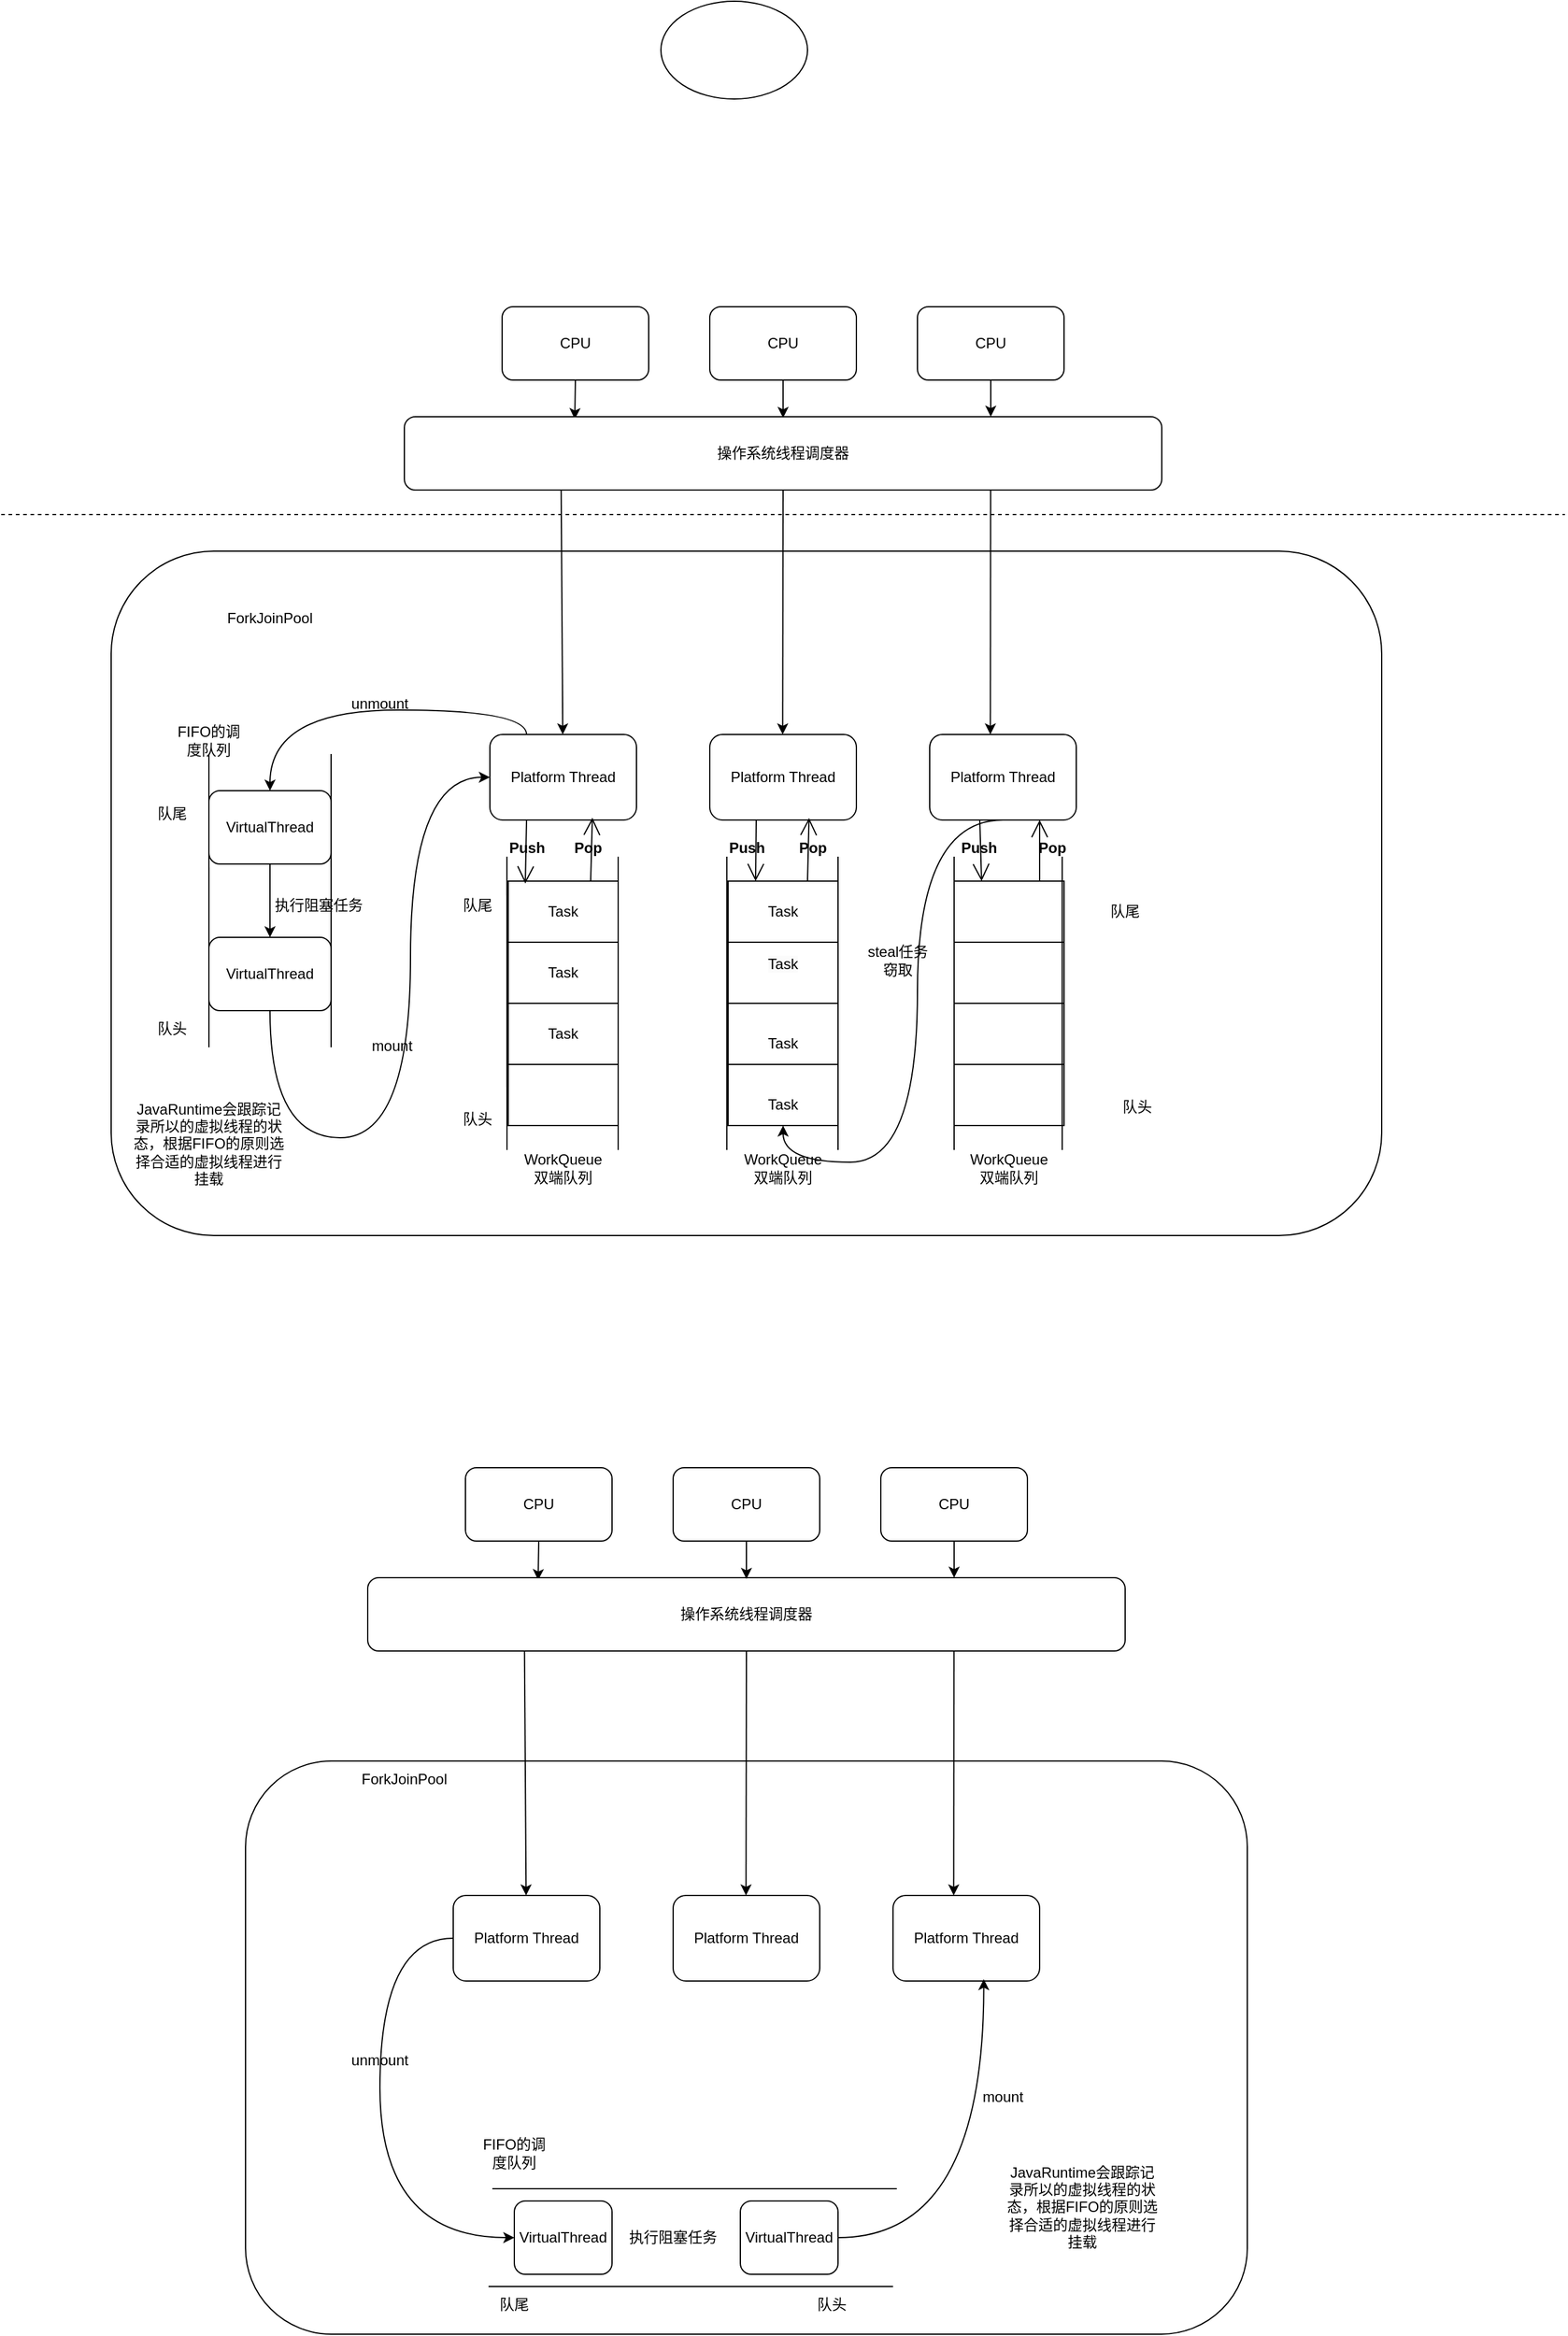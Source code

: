 <mxfile version="21.3.7" type="github">
  <diagram name="第 1 页" id="DaJ-24qObtk4jbQA614w">
    <mxGraphModel dx="2757" dy="2098" grid="1" gridSize="10" guides="1" tooltips="1" connect="1" arrows="1" fold="1" page="1" pageScale="1" pageWidth="827" pageHeight="1169" math="0" shadow="0">
      <root>
        <mxCell id="0" />
        <mxCell id="1" parent="0" />
        <mxCell id="24YxcUlf_cqzRsSQSOyX-5" style="edgeStyle=orthogonalEdgeStyle;rounded=0;orthogonalLoop=1;jettySize=auto;html=1;exitX=0.5;exitY=1;exitDx=0;exitDy=0;entryX=0.225;entryY=0.033;entryDx=0;entryDy=0;entryPerimeter=0;" edge="1" parent="1" source="24YxcUlf_cqzRsSQSOyX-1" target="24YxcUlf_cqzRsSQSOyX-4">
          <mxGeometry relative="1" as="geometry" />
        </mxCell>
        <mxCell id="24YxcUlf_cqzRsSQSOyX-1" value="CPU" style="rounded=1;whiteSpace=wrap;html=1;" vertex="1" parent="1">
          <mxGeometry x="90" y="10" width="120" height="60" as="geometry" />
        </mxCell>
        <mxCell id="24YxcUlf_cqzRsSQSOyX-4" value="操作系统线程调度器" style="rounded=1;whiteSpace=wrap;html=1;" vertex="1" parent="1">
          <mxGeometry x="10" y="100" width="620" height="60" as="geometry" />
        </mxCell>
        <mxCell id="24YxcUlf_cqzRsSQSOyX-9" style="edgeStyle=orthogonalEdgeStyle;rounded=0;orthogonalLoop=1;jettySize=auto;html=1;exitX=0.5;exitY=1;exitDx=0;exitDy=0;" edge="1" parent="1" source="24YxcUlf_cqzRsSQSOyX-10">
          <mxGeometry relative="1" as="geometry">
            <mxPoint x="320" y="101" as="targetPoint" />
          </mxGeometry>
        </mxCell>
        <mxCell id="24YxcUlf_cqzRsSQSOyX-10" value="CPU" style="rounded=1;whiteSpace=wrap;html=1;" vertex="1" parent="1">
          <mxGeometry x="260" y="10" width="120" height="60" as="geometry" />
        </mxCell>
        <mxCell id="24YxcUlf_cqzRsSQSOyX-13" style="edgeStyle=orthogonalEdgeStyle;rounded=0;orthogonalLoop=1;jettySize=auto;html=1;exitX=0.5;exitY=1;exitDx=0;exitDy=0;" edge="1" parent="1" source="24YxcUlf_cqzRsSQSOyX-14">
          <mxGeometry relative="1" as="geometry">
            <mxPoint x="490" y="100" as="targetPoint" />
          </mxGeometry>
        </mxCell>
        <mxCell id="24YxcUlf_cqzRsSQSOyX-14" value="CPU" style="rounded=1;whiteSpace=wrap;html=1;" vertex="1" parent="1">
          <mxGeometry x="430" y="10" width="120" height="60" as="geometry" />
        </mxCell>
        <mxCell id="24YxcUlf_cqzRsSQSOyX-15" value="" style="rounded=1;whiteSpace=wrap;html=1;" vertex="1" parent="1">
          <mxGeometry x="-230" y="210" width="1040" height="560" as="geometry" />
        </mxCell>
        <mxCell id="24YxcUlf_cqzRsSQSOyX-110" style="edgeStyle=orthogonalEdgeStyle;curved=1;rounded=0;orthogonalLoop=1;jettySize=auto;html=1;exitX=0.25;exitY=0;exitDx=0;exitDy=0;entryX=0.5;entryY=0;entryDx=0;entryDy=0;" edge="1" parent="1" source="24YxcUlf_cqzRsSQSOyX-17" target="24YxcUlf_cqzRsSQSOyX-102">
          <mxGeometry relative="1" as="geometry" />
        </mxCell>
        <mxCell id="24YxcUlf_cqzRsSQSOyX-17" value="Platform Thread" style="rounded=1;whiteSpace=wrap;html=1;" vertex="1" parent="1">
          <mxGeometry x="80" y="360" width="120" height="70" as="geometry" />
        </mxCell>
        <mxCell id="24YxcUlf_cqzRsSQSOyX-60" style="edgeStyle=orthogonalEdgeStyle;curved=1;rounded=0;orthogonalLoop=1;jettySize=auto;html=1;exitX=0.5;exitY=1;exitDx=0;exitDy=0;entryX=0.5;entryY=1;entryDx=0;entryDy=0;" edge="1" parent="1" source="24YxcUlf_cqzRsSQSOyX-18" target="24YxcUlf_cqzRsSQSOyX-47">
          <mxGeometry relative="1" as="geometry">
            <Array as="points">
              <mxPoint x="430" y="430" />
              <mxPoint x="430" y="710" />
              <mxPoint x="320" y="710" />
            </Array>
          </mxGeometry>
        </mxCell>
        <mxCell id="24YxcUlf_cqzRsSQSOyX-18" value="Platform Thread" style="rounded=1;whiteSpace=wrap;html=1;" vertex="1" parent="1">
          <mxGeometry x="440" y="360" width="120" height="70" as="geometry" />
        </mxCell>
        <mxCell id="24YxcUlf_cqzRsSQSOyX-19" value="Platform Thread" style="rounded=1;whiteSpace=wrap;html=1;" vertex="1" parent="1">
          <mxGeometry x="260" y="360" width="120" height="70" as="geometry" />
        </mxCell>
        <mxCell id="24YxcUlf_cqzRsSQSOyX-29" value="" style="endArrow=classic;html=1;rounded=0;exitX=0.774;exitY=1;exitDx=0;exitDy=0;exitPerimeter=0;" edge="1" parent="1" source="24YxcUlf_cqzRsSQSOyX-4">
          <mxGeometry width="50" height="50" relative="1" as="geometry">
            <mxPoint x="489.66" y="280" as="sourcePoint" />
            <mxPoint x="489.66" y="360" as="targetPoint" />
          </mxGeometry>
        </mxCell>
        <mxCell id="24YxcUlf_cqzRsSQSOyX-30" value="" style="endArrow=classic;html=1;rounded=0;exitX=0.5;exitY=1;exitDx=0;exitDy=0;" edge="1" parent="1" source="24YxcUlf_cqzRsSQSOyX-4">
          <mxGeometry width="50" height="50" relative="1" as="geometry">
            <mxPoint x="319.66" y="280" as="sourcePoint" />
            <mxPoint x="319.66" y="360" as="targetPoint" />
          </mxGeometry>
        </mxCell>
        <mxCell id="24YxcUlf_cqzRsSQSOyX-31" value="" style="endArrow=classic;html=1;rounded=0;exitX=0.207;exitY=0.997;exitDx=0;exitDy=0;exitPerimeter=0;" edge="1" parent="1" source="24YxcUlf_cqzRsSQSOyX-4">
          <mxGeometry width="50" height="50" relative="1" as="geometry">
            <mxPoint x="139.66" y="280" as="sourcePoint" />
            <mxPoint x="139.66" y="360" as="targetPoint" />
          </mxGeometry>
        </mxCell>
        <mxCell id="24YxcUlf_cqzRsSQSOyX-32" value="Task" style="rounded=0;whiteSpace=wrap;html=1;" vertex="1" parent="1">
          <mxGeometry x="95" y="480" width="90" height="50" as="geometry" />
        </mxCell>
        <mxCell id="24YxcUlf_cqzRsSQSOyX-34" value="" style="rounded=0;whiteSpace=wrap;html=1;" vertex="1" parent="1">
          <mxGeometry x="95" y="630" width="90" height="50" as="geometry" />
        </mxCell>
        <mxCell id="24YxcUlf_cqzRsSQSOyX-35" value="Task" style="rounded=0;whiteSpace=wrap;html=1;" vertex="1" parent="1">
          <mxGeometry x="95" y="580" width="90" height="50" as="geometry" />
        </mxCell>
        <mxCell id="24YxcUlf_cqzRsSQSOyX-36" value="Task" style="rounded=0;whiteSpace=wrap;html=1;" vertex="1" parent="1">
          <mxGeometry x="95" y="530" width="90" height="50" as="geometry" />
        </mxCell>
        <mxCell id="24YxcUlf_cqzRsSQSOyX-46" value="Task" style="rounded=0;whiteSpace=wrap;html=1;" vertex="1" parent="1">
          <mxGeometry x="275" y="480" width="90" height="50" as="geometry" />
        </mxCell>
        <mxCell id="24YxcUlf_cqzRsSQSOyX-47" value="&lt;br style=&quot;border-color: var(--border-color);&quot;&gt;Task" style="rounded=0;whiteSpace=wrap;html=1;" vertex="1" parent="1">
          <mxGeometry x="275" y="630" width="90" height="50" as="geometry" />
        </mxCell>
        <mxCell id="24YxcUlf_cqzRsSQSOyX-48" value="&lt;br style=&quot;border-color: var(--border-color);&quot;&gt;Task" style="rounded=0;whiteSpace=wrap;html=1;" vertex="1" parent="1">
          <mxGeometry x="275" y="580" width="90" height="50" as="geometry" />
        </mxCell>
        <mxCell id="24YxcUlf_cqzRsSQSOyX-49" value="&#xa;&lt;span style=&quot;color: rgb(0, 0, 0); font-family: Helvetica; font-size: 12px; font-style: normal; font-variant-ligatures: normal; font-variant-caps: normal; font-weight: 400; letter-spacing: normal; orphans: 2; text-align: center; text-indent: 0px; text-transform: none; widows: 2; word-spacing: 0px; -webkit-text-stroke-width: 0px; background-color: rgb(251, 251, 251); text-decoration-thickness: initial; text-decoration-style: initial; text-decoration-color: initial; float: none; display: inline !important;&quot;&gt;Task&lt;/span&gt;&#xa;&#xa;" style="rounded=0;whiteSpace=wrap;html=1;" vertex="1" parent="1">
          <mxGeometry x="275" y="530" width="90" height="50" as="geometry" />
        </mxCell>
        <mxCell id="24YxcUlf_cqzRsSQSOyX-50" value="" style="rounded=0;whiteSpace=wrap;html=1;" vertex="1" parent="1">
          <mxGeometry x="460" y="480" width="90" height="50" as="geometry" />
        </mxCell>
        <mxCell id="24YxcUlf_cqzRsSQSOyX-51" value="" style="rounded=0;whiteSpace=wrap;html=1;" vertex="1" parent="1">
          <mxGeometry x="460" y="630" width="90" height="50" as="geometry" />
        </mxCell>
        <mxCell id="24YxcUlf_cqzRsSQSOyX-52" value="" style="rounded=0;whiteSpace=wrap;html=1;" vertex="1" parent="1">
          <mxGeometry x="460" y="580" width="90" height="50" as="geometry" />
        </mxCell>
        <mxCell id="24YxcUlf_cqzRsSQSOyX-53" value="" style="rounded=0;whiteSpace=wrap;html=1;" vertex="1" parent="1">
          <mxGeometry x="460" y="530" width="90" height="50" as="geometry" />
        </mxCell>
        <mxCell id="24YxcUlf_cqzRsSQSOyX-54" value="ForkJoinPool" style="text;html=1;strokeColor=none;fillColor=none;align=center;verticalAlign=middle;whiteSpace=wrap;rounded=0;" vertex="1" parent="1">
          <mxGeometry x="-130" y="250" width="60" height="30" as="geometry" />
        </mxCell>
        <mxCell id="24YxcUlf_cqzRsSQSOyX-55" value="WorkQueue 双端队列" style="text;html=1;strokeColor=none;fillColor=none;align=center;verticalAlign=middle;whiteSpace=wrap;rounded=0;" vertex="1" parent="1">
          <mxGeometry x="110" y="700" width="60" height="30" as="geometry" />
        </mxCell>
        <mxCell id="24YxcUlf_cqzRsSQSOyX-64" value="steal任务窃取" style="text;html=1;strokeColor=none;fillColor=none;align=center;verticalAlign=middle;whiteSpace=wrap;rounded=0;" vertex="1" parent="1">
          <mxGeometry x="384" y="530" width="60" height="30" as="geometry" />
        </mxCell>
        <mxCell id="24YxcUlf_cqzRsSQSOyX-65" value="队头" style="text;html=1;strokeColor=none;fillColor=none;align=center;verticalAlign=middle;whiteSpace=wrap;rounded=0;" vertex="1" parent="1">
          <mxGeometry x="40" y="660" width="60" height="30" as="geometry" />
        </mxCell>
        <mxCell id="24YxcUlf_cqzRsSQSOyX-66" value="队尾" style="text;html=1;strokeColor=none;fillColor=none;align=center;verticalAlign=middle;whiteSpace=wrap;rounded=0;" vertex="1" parent="1">
          <mxGeometry x="40" y="485" width="60" height="30" as="geometry" />
        </mxCell>
        <mxCell id="24YxcUlf_cqzRsSQSOyX-67" value="WorkQueue 双端队列" style="text;html=1;strokeColor=none;fillColor=none;align=center;verticalAlign=middle;whiteSpace=wrap;rounded=0;" vertex="1" parent="1">
          <mxGeometry x="290" y="700" width="60" height="30" as="geometry" />
        </mxCell>
        <mxCell id="24YxcUlf_cqzRsSQSOyX-68" value="WorkQueue 双端队列" style="text;html=1;strokeColor=none;fillColor=none;align=center;verticalAlign=middle;whiteSpace=wrap;rounded=0;" vertex="1" parent="1">
          <mxGeometry x="475" y="700" width="60" height="30" as="geometry" />
        </mxCell>
        <mxCell id="24YxcUlf_cqzRsSQSOyX-72" value="" style="endArrow=open;endFill=1;endSize=12;html=1;rounded=0;curved=1;exitX=0.25;exitY=1;exitDx=0;exitDy=0;" edge="1" parent="1" source="24YxcUlf_cqzRsSQSOyX-17">
          <mxGeometry width="160" relative="1" as="geometry">
            <mxPoint x="110" y="440" as="sourcePoint" />
            <mxPoint x="109" y="482" as="targetPoint" />
          </mxGeometry>
        </mxCell>
        <mxCell id="24YxcUlf_cqzRsSQSOyX-74" value="" style="endArrow=open;endFill=1;endSize=12;html=1;rounded=0;curved=1;entryX=0.25;entryY=0;entryDx=0;entryDy=0;" edge="1" parent="1" target="24YxcUlf_cqzRsSQSOyX-46">
          <mxGeometry width="160" relative="1" as="geometry">
            <mxPoint x="298" y="430" as="sourcePoint" />
            <mxPoint x="300" y="470" as="targetPoint" />
          </mxGeometry>
        </mxCell>
        <mxCell id="24YxcUlf_cqzRsSQSOyX-76" value="" style="endArrow=open;endFill=1;endSize=12;html=1;rounded=0;curved=1;exitX=0.25;exitY=1;exitDx=0;exitDy=0;entryX=0.25;entryY=0;entryDx=0;entryDy=0;" edge="1" parent="1" target="24YxcUlf_cqzRsSQSOyX-50">
          <mxGeometry width="160" relative="1" as="geometry">
            <mxPoint x="481" y="430" as="sourcePoint" />
            <mxPoint x="480" y="470" as="targetPoint" />
          </mxGeometry>
        </mxCell>
        <mxCell id="24YxcUlf_cqzRsSQSOyX-77" value="" style="endArrow=open;endFill=1;endSize=12;html=1;rounded=0;curved=1;exitX=0.75;exitY=0;exitDx=0;exitDy=0;entryX=0.699;entryY=0.974;entryDx=0;entryDy=0;entryPerimeter=0;" edge="1" parent="1" source="24YxcUlf_cqzRsSQSOyX-32" target="24YxcUlf_cqzRsSQSOyX-17">
          <mxGeometry width="160" relative="1" as="geometry">
            <mxPoint x="120" y="450" as="sourcePoint" />
            <mxPoint x="163.52" y="441.82" as="targetPoint" />
          </mxGeometry>
        </mxCell>
        <mxCell id="24YxcUlf_cqzRsSQSOyX-80" value="" style="endArrow=open;endFill=1;endSize=12;html=1;rounded=0;curved=1;exitX=0.75;exitY=0;exitDx=0;exitDy=0;entryX=0.677;entryY=0.976;entryDx=0;entryDy=0;entryPerimeter=0;" edge="1" parent="1" target="24YxcUlf_cqzRsSQSOyX-19">
          <mxGeometry width="160" relative="1" as="geometry">
            <mxPoint x="340" y="480" as="sourcePoint" />
            <mxPoint x="341" y="442" as="targetPoint" />
          </mxGeometry>
        </mxCell>
        <mxCell id="24YxcUlf_cqzRsSQSOyX-82" value="" style="endArrow=open;endFill=1;endSize=12;html=1;rounded=0;curved=1;entryX=0.75;entryY=1;entryDx=0;entryDy=0;" edge="1" parent="1" target="24YxcUlf_cqzRsSQSOyX-18">
          <mxGeometry width="160" relative="1" as="geometry">
            <mxPoint x="530" y="480" as="sourcePoint" />
            <mxPoint x="531" y="430" as="targetPoint" />
          </mxGeometry>
        </mxCell>
        <mxCell id="24YxcUlf_cqzRsSQSOyX-84" value="Push" style="text;align=center;fontStyle=1;verticalAlign=middle;spacingLeft=3;spacingRight=3;strokeColor=none;rotatable=0;points=[[0,0.5],[1,0.5]];portConstraint=eastwest;html=1;" vertex="1" parent="1">
          <mxGeometry x="70" y="440" width="80" height="26" as="geometry" />
        </mxCell>
        <mxCell id="24YxcUlf_cqzRsSQSOyX-87" value="Push" style="text;align=center;fontStyle=1;verticalAlign=middle;spacingLeft=3;spacingRight=3;strokeColor=none;rotatable=0;points=[[0,0.5],[1,0.5]];portConstraint=eastwest;html=1;" vertex="1" parent="1">
          <mxGeometry x="440" y="440" width="80" height="26" as="geometry" />
        </mxCell>
        <mxCell id="24YxcUlf_cqzRsSQSOyX-88" value="Pop" style="text;align=center;fontStyle=1;verticalAlign=middle;spacingLeft=3;spacingRight=3;strokeColor=none;rotatable=0;points=[[0,0.5],[1,0.5]];portConstraint=eastwest;html=1;" vertex="1" parent="1">
          <mxGeometry x="120" y="440" width="80" height="26" as="geometry" />
        </mxCell>
        <mxCell id="24YxcUlf_cqzRsSQSOyX-89" value="Pop" style="text;align=center;fontStyle=1;verticalAlign=middle;spacingLeft=3;spacingRight=3;strokeColor=none;rotatable=0;points=[[0,0.5],[1,0.5]];portConstraint=eastwest;html=1;" vertex="1" parent="1">
          <mxGeometry x="304" y="440" width="80" height="26" as="geometry" />
        </mxCell>
        <mxCell id="24YxcUlf_cqzRsSQSOyX-90" value="Pop" style="text;align=center;fontStyle=1;verticalAlign=middle;spacingLeft=3;spacingRight=3;strokeColor=none;rotatable=0;points=[[0,0.5],[1,0.5]];portConstraint=eastwest;html=1;" vertex="1" parent="1">
          <mxGeometry x="500" y="440" width="80" height="26" as="geometry" />
        </mxCell>
        <mxCell id="24YxcUlf_cqzRsSQSOyX-92" value="" style="endArrow=none;html=1;rounded=0;curved=1;" edge="1" parent="1">
          <mxGeometry width="50" height="50" relative="1" as="geometry">
            <mxPoint x="185" y="700" as="sourcePoint" />
            <mxPoint x="185" y="460" as="targetPoint" />
          </mxGeometry>
        </mxCell>
        <mxCell id="24YxcUlf_cqzRsSQSOyX-94" value="" style="endArrow=none;html=1;rounded=0;curved=1;" edge="1" parent="1">
          <mxGeometry width="50" height="50" relative="1" as="geometry">
            <mxPoint x="94" y="700" as="sourcePoint" />
            <mxPoint x="93.95" y="460" as="targetPoint" />
          </mxGeometry>
        </mxCell>
        <mxCell id="24YxcUlf_cqzRsSQSOyX-95" value="" style="endArrow=none;html=1;rounded=0;curved=1;" edge="1" parent="1">
          <mxGeometry width="50" height="50" relative="1" as="geometry">
            <mxPoint x="365" y="700" as="sourcePoint" />
            <mxPoint x="365" y="460" as="targetPoint" />
          </mxGeometry>
        </mxCell>
        <mxCell id="24YxcUlf_cqzRsSQSOyX-96" value="" style="endArrow=none;html=1;rounded=0;curved=1;" edge="1" parent="1">
          <mxGeometry width="50" height="50" relative="1" as="geometry">
            <mxPoint x="273.95" y="700" as="sourcePoint" />
            <mxPoint x="273.95" y="460" as="targetPoint" />
          </mxGeometry>
        </mxCell>
        <mxCell id="24YxcUlf_cqzRsSQSOyX-97" value="" style="endArrow=none;html=1;rounded=0;curved=1;" edge="1" parent="1">
          <mxGeometry width="50" height="50" relative="1" as="geometry">
            <mxPoint x="460" y="700" as="sourcePoint" />
            <mxPoint x="460" y="460" as="targetPoint" />
          </mxGeometry>
        </mxCell>
        <mxCell id="24YxcUlf_cqzRsSQSOyX-98" value="" style="endArrow=none;html=1;rounded=0;curved=1;" edge="1" parent="1">
          <mxGeometry width="50" height="50" relative="1" as="geometry">
            <mxPoint x="548.46" y="700" as="sourcePoint" />
            <mxPoint x="548.46" y="460" as="targetPoint" />
          </mxGeometry>
        </mxCell>
        <mxCell id="24YxcUlf_cqzRsSQSOyX-100" value="Push" style="text;align=center;fontStyle=1;verticalAlign=middle;spacingLeft=3;spacingRight=3;strokeColor=none;rotatable=0;points=[[0,0.5],[1,0.5]];portConstraint=eastwest;html=1;" vertex="1" parent="1">
          <mxGeometry x="250" y="440" width="80" height="26" as="geometry" />
        </mxCell>
        <mxCell id="24YxcUlf_cqzRsSQSOyX-114" style="edgeStyle=orthogonalEdgeStyle;curved=1;rounded=0;orthogonalLoop=1;jettySize=auto;html=1;exitX=0.5;exitY=1;exitDx=0;exitDy=0;" edge="1" parent="1" source="24YxcUlf_cqzRsSQSOyX-102" target="24YxcUlf_cqzRsSQSOyX-106">
          <mxGeometry relative="1" as="geometry" />
        </mxCell>
        <mxCell id="24YxcUlf_cqzRsSQSOyX-102" value="VirtualThread" style="rounded=1;whiteSpace=wrap;html=1;" vertex="1" parent="1">
          <mxGeometry x="-150" y="406" width="100" height="60" as="geometry" />
        </mxCell>
        <mxCell id="24YxcUlf_cqzRsSQSOyX-103" value="" style="endArrow=none;html=1;rounded=0;curved=1;" edge="1" parent="1">
          <mxGeometry width="50" height="50" relative="1" as="geometry">
            <mxPoint x="-149.95" y="616" as="sourcePoint" />
            <mxPoint x="-150" y="376" as="targetPoint" />
          </mxGeometry>
        </mxCell>
        <mxCell id="24YxcUlf_cqzRsSQSOyX-104" value="" style="endArrow=none;html=1;rounded=0;curved=1;" edge="1" parent="1">
          <mxGeometry width="50" height="50" relative="1" as="geometry">
            <mxPoint x="-49.95" y="616" as="sourcePoint" />
            <mxPoint x="-50.0" y="376" as="targetPoint" />
          </mxGeometry>
        </mxCell>
        <mxCell id="24YxcUlf_cqzRsSQSOyX-108" style="edgeStyle=orthogonalEdgeStyle;curved=1;rounded=0;orthogonalLoop=1;jettySize=auto;html=1;exitX=0.5;exitY=1;exitDx=0;exitDy=0;entryX=0;entryY=0.5;entryDx=0;entryDy=0;" edge="1" parent="1" source="24YxcUlf_cqzRsSQSOyX-106" target="24YxcUlf_cqzRsSQSOyX-17">
          <mxGeometry relative="1" as="geometry">
            <Array as="points">
              <mxPoint x="-100" y="690" />
              <mxPoint x="15" y="690" />
              <mxPoint x="15" y="395" />
            </Array>
          </mxGeometry>
        </mxCell>
        <mxCell id="24YxcUlf_cqzRsSQSOyX-106" value="VirtualThread" style="rounded=1;whiteSpace=wrap;html=1;" vertex="1" parent="1">
          <mxGeometry x="-150" y="526" width="100" height="60" as="geometry" />
        </mxCell>
        <mxCell id="24YxcUlf_cqzRsSQSOyX-107" value="FIFO的调度队列" style="text;html=1;strokeColor=none;fillColor=none;align=center;verticalAlign=middle;whiteSpace=wrap;rounded=0;" vertex="1" parent="1">
          <mxGeometry x="-180" y="350" width="60" height="30" as="geometry" />
        </mxCell>
        <mxCell id="24YxcUlf_cqzRsSQSOyX-109" value="mount" style="text;html=1;strokeColor=none;fillColor=none;align=center;verticalAlign=middle;whiteSpace=wrap;rounded=0;" vertex="1" parent="1">
          <mxGeometry x="-30" y="600" width="60" height="30" as="geometry" />
        </mxCell>
        <mxCell id="24YxcUlf_cqzRsSQSOyX-111" value="unmount" style="text;html=1;strokeColor=none;fillColor=none;align=center;verticalAlign=middle;whiteSpace=wrap;rounded=0;" vertex="1" parent="1">
          <mxGeometry x="-40" y="320" width="60" height="30" as="geometry" />
        </mxCell>
        <mxCell id="24YxcUlf_cqzRsSQSOyX-112" value="队头" style="text;html=1;strokeColor=none;fillColor=none;align=center;verticalAlign=middle;whiteSpace=wrap;rounded=0;" vertex="1" parent="1">
          <mxGeometry x="-210" y="586" width="60" height="30" as="geometry" />
        </mxCell>
        <mxCell id="24YxcUlf_cqzRsSQSOyX-113" value="队尾" style="text;html=1;strokeColor=none;fillColor=none;align=center;verticalAlign=middle;whiteSpace=wrap;rounded=0;" vertex="1" parent="1">
          <mxGeometry x="-210" y="410" width="60" height="30" as="geometry" />
        </mxCell>
        <mxCell id="24YxcUlf_cqzRsSQSOyX-115" value="执行阻塞任务" style="text;html=1;strokeColor=none;fillColor=none;align=center;verticalAlign=middle;whiteSpace=wrap;rounded=0;" vertex="1" parent="1">
          <mxGeometry x="-110" y="485" width="100" height="30" as="geometry" />
        </mxCell>
        <mxCell id="24YxcUlf_cqzRsSQSOyX-118" value="JavaRuntime会跟踪记录所以的虚拟线程的状态，根据FIFO的原则选择合适的虚拟线程进行挂载" style="text;html=1;strokeColor=none;fillColor=none;align=center;verticalAlign=middle;whiteSpace=wrap;rounded=0;" vertex="1" parent="1">
          <mxGeometry x="-215" y="680" width="130" height="30" as="geometry" />
        </mxCell>
        <mxCell id="24YxcUlf_cqzRsSQSOyX-120" value="" style="endArrow=none;dashed=1;html=1;rounded=0;curved=1;" edge="1" parent="1">
          <mxGeometry width="50" height="50" relative="1" as="geometry">
            <mxPoint x="-320" y="180" as="sourcePoint" />
            <mxPoint x="960" y="180" as="targetPoint" />
          </mxGeometry>
        </mxCell>
        <mxCell id="24YxcUlf_cqzRsSQSOyX-123" value="队尾" style="text;html=1;strokeColor=none;fillColor=none;align=center;verticalAlign=middle;whiteSpace=wrap;rounded=0;" vertex="1" parent="1">
          <mxGeometry x="570" y="490" width="60" height="30" as="geometry" />
        </mxCell>
        <mxCell id="24YxcUlf_cqzRsSQSOyX-124" value="队头" style="text;html=1;strokeColor=none;fillColor=none;align=center;verticalAlign=middle;whiteSpace=wrap;rounded=0;" vertex="1" parent="1">
          <mxGeometry x="580" y="650" width="60" height="30" as="geometry" />
        </mxCell>
        <mxCell id="24YxcUlf_cqzRsSQSOyX-125" value="" style="ellipse;whiteSpace=wrap;html=1;" vertex="1" parent="1">
          <mxGeometry x="220" y="-240" width="120" height="80" as="geometry" />
        </mxCell>
        <mxCell id="24YxcUlf_cqzRsSQSOyX-126" style="edgeStyle=orthogonalEdgeStyle;rounded=0;orthogonalLoop=1;jettySize=auto;html=1;exitX=0.5;exitY=1;exitDx=0;exitDy=0;entryX=0.225;entryY=0.033;entryDx=0;entryDy=0;entryPerimeter=0;" edge="1" parent="1" source="24YxcUlf_cqzRsSQSOyX-127" target="24YxcUlf_cqzRsSQSOyX-128">
          <mxGeometry relative="1" as="geometry" />
        </mxCell>
        <mxCell id="24YxcUlf_cqzRsSQSOyX-127" value="CPU" style="rounded=1;whiteSpace=wrap;html=1;" vertex="1" parent="1">
          <mxGeometry x="60" y="960" width="120" height="60" as="geometry" />
        </mxCell>
        <mxCell id="24YxcUlf_cqzRsSQSOyX-128" value="操作系统线程调度器" style="rounded=1;whiteSpace=wrap;html=1;" vertex="1" parent="1">
          <mxGeometry x="-20" y="1050" width="620" height="60" as="geometry" />
        </mxCell>
        <mxCell id="24YxcUlf_cqzRsSQSOyX-129" style="edgeStyle=orthogonalEdgeStyle;rounded=0;orthogonalLoop=1;jettySize=auto;html=1;exitX=0.5;exitY=1;exitDx=0;exitDy=0;" edge="1" parent="1" source="24YxcUlf_cqzRsSQSOyX-130">
          <mxGeometry relative="1" as="geometry">
            <mxPoint x="290" y="1051" as="targetPoint" />
          </mxGeometry>
        </mxCell>
        <mxCell id="24YxcUlf_cqzRsSQSOyX-130" value="CPU" style="rounded=1;whiteSpace=wrap;html=1;" vertex="1" parent="1">
          <mxGeometry x="230" y="960" width="120" height="60" as="geometry" />
        </mxCell>
        <mxCell id="24YxcUlf_cqzRsSQSOyX-131" style="edgeStyle=orthogonalEdgeStyle;rounded=0;orthogonalLoop=1;jettySize=auto;html=1;exitX=0.5;exitY=1;exitDx=0;exitDy=0;" edge="1" parent="1" source="24YxcUlf_cqzRsSQSOyX-132">
          <mxGeometry relative="1" as="geometry">
            <mxPoint x="460" y="1050" as="targetPoint" />
          </mxGeometry>
        </mxCell>
        <mxCell id="24YxcUlf_cqzRsSQSOyX-132" value="CPU" style="rounded=1;whiteSpace=wrap;html=1;" vertex="1" parent="1">
          <mxGeometry x="400" y="960" width="120" height="60" as="geometry" />
        </mxCell>
        <mxCell id="24YxcUlf_cqzRsSQSOyX-133" value="" style="rounded=1;whiteSpace=wrap;html=1;" vertex="1" parent="1">
          <mxGeometry x="-120" y="1200" width="820" height="469" as="geometry" />
        </mxCell>
        <mxCell id="24YxcUlf_cqzRsSQSOyX-200" style="edgeStyle=orthogonalEdgeStyle;curved=1;rounded=0;orthogonalLoop=1;jettySize=auto;html=1;exitX=0;exitY=0.5;exitDx=0;exitDy=0;entryX=0;entryY=0.5;entryDx=0;entryDy=0;" edge="1" parent="1" source="24YxcUlf_cqzRsSQSOyX-135" target="24YxcUlf_cqzRsSQSOyX-180">
          <mxGeometry relative="1" as="geometry">
            <Array as="points">
              <mxPoint x="-10" y="1345" />
              <mxPoint x="-10" y="1590" />
            </Array>
          </mxGeometry>
        </mxCell>
        <mxCell id="24YxcUlf_cqzRsSQSOyX-135" value="Platform Thread" style="rounded=1;whiteSpace=wrap;html=1;" vertex="1" parent="1">
          <mxGeometry x="50" y="1310" width="120" height="70" as="geometry" />
        </mxCell>
        <mxCell id="24YxcUlf_cqzRsSQSOyX-137" value="Platform Thread" style="rounded=1;whiteSpace=wrap;html=1;" vertex="1" parent="1">
          <mxGeometry x="410" y="1310" width="120" height="70" as="geometry" />
        </mxCell>
        <mxCell id="24YxcUlf_cqzRsSQSOyX-138" value="Platform Thread" style="rounded=1;whiteSpace=wrap;html=1;" vertex="1" parent="1">
          <mxGeometry x="230" y="1310" width="120" height="70" as="geometry" />
        </mxCell>
        <mxCell id="24YxcUlf_cqzRsSQSOyX-139" value="" style="endArrow=classic;html=1;rounded=0;exitX=0.774;exitY=1;exitDx=0;exitDy=0;exitPerimeter=0;" edge="1" parent="1" source="24YxcUlf_cqzRsSQSOyX-128">
          <mxGeometry width="50" height="50" relative="1" as="geometry">
            <mxPoint x="459.66" y="1230" as="sourcePoint" />
            <mxPoint x="459.66" y="1310" as="targetPoint" />
          </mxGeometry>
        </mxCell>
        <mxCell id="24YxcUlf_cqzRsSQSOyX-140" value="" style="endArrow=classic;html=1;rounded=0;exitX=0.5;exitY=1;exitDx=0;exitDy=0;" edge="1" parent="1" source="24YxcUlf_cqzRsSQSOyX-128">
          <mxGeometry width="50" height="50" relative="1" as="geometry">
            <mxPoint x="289.66" y="1230" as="sourcePoint" />
            <mxPoint x="289.66" y="1310" as="targetPoint" />
          </mxGeometry>
        </mxCell>
        <mxCell id="24YxcUlf_cqzRsSQSOyX-141" value="" style="endArrow=classic;html=1;rounded=0;exitX=0.207;exitY=0.997;exitDx=0;exitDy=0;exitPerimeter=0;" edge="1" parent="1" source="24YxcUlf_cqzRsSQSOyX-128">
          <mxGeometry width="50" height="50" relative="1" as="geometry">
            <mxPoint x="109.66" y="1230" as="sourcePoint" />
            <mxPoint x="109.66" y="1310" as="targetPoint" />
          </mxGeometry>
        </mxCell>
        <mxCell id="24YxcUlf_cqzRsSQSOyX-154" value="ForkJoinPool" style="text;html=1;strokeColor=none;fillColor=none;align=center;verticalAlign=middle;whiteSpace=wrap;rounded=0;" vertex="1" parent="1">
          <mxGeometry x="-20" y="1200" width="60" height="30" as="geometry" />
        </mxCell>
        <mxCell id="24YxcUlf_cqzRsSQSOyX-180" value="VirtualThread" style="rounded=1;whiteSpace=wrap;html=1;" vertex="1" parent="1">
          <mxGeometry x="100" y="1560" width="80" height="60" as="geometry" />
        </mxCell>
        <mxCell id="24YxcUlf_cqzRsSQSOyX-182" value="" style="endArrow=none;html=1;rounded=0;curved=1;" edge="1" parent="1">
          <mxGeometry width="50" height="50" relative="1" as="geometry">
            <mxPoint x="410.001" y="1630" as="sourcePoint" />
            <mxPoint x="78.89" y="1630" as="targetPoint" />
          </mxGeometry>
        </mxCell>
        <mxCell id="24YxcUlf_cqzRsSQSOyX-185" value="FIFO的调度队列" style="text;html=1;strokeColor=none;fillColor=none;align=center;verticalAlign=middle;whiteSpace=wrap;rounded=0;" vertex="1" parent="1">
          <mxGeometry x="70" y="1506" width="60" height="30" as="geometry" />
        </mxCell>
        <mxCell id="24YxcUlf_cqzRsSQSOyX-186" value="mount" style="text;html=1;strokeColor=none;fillColor=none;align=center;verticalAlign=middle;whiteSpace=wrap;rounded=0;" vertex="1" parent="1">
          <mxGeometry x="470" y="1460" width="60" height="30" as="geometry" />
        </mxCell>
        <mxCell id="24YxcUlf_cqzRsSQSOyX-187" value="unmount" style="text;html=1;strokeColor=none;fillColor=none;align=center;verticalAlign=middle;whiteSpace=wrap;rounded=0;" vertex="1" parent="1">
          <mxGeometry x="-40" y="1430" width="60" height="30" as="geometry" />
        </mxCell>
        <mxCell id="24YxcUlf_cqzRsSQSOyX-188" value="队头" style="text;html=1;strokeColor=none;fillColor=none;align=center;verticalAlign=middle;whiteSpace=wrap;rounded=0;" vertex="1" parent="1">
          <mxGeometry x="330" y="1630" width="60" height="30" as="geometry" />
        </mxCell>
        <mxCell id="24YxcUlf_cqzRsSQSOyX-189" value="队尾" style="text;html=1;strokeColor=none;fillColor=none;align=center;verticalAlign=middle;whiteSpace=wrap;rounded=0;" vertex="1" parent="1">
          <mxGeometry x="70" y="1630" width="60" height="30" as="geometry" />
        </mxCell>
        <mxCell id="24YxcUlf_cqzRsSQSOyX-190" value="执行阻塞任务" style="text;html=1;strokeColor=none;fillColor=none;align=center;verticalAlign=middle;whiteSpace=wrap;rounded=0;" vertex="1" parent="1">
          <mxGeometry x="180" y="1575" width="100" height="30" as="geometry" />
        </mxCell>
        <mxCell id="24YxcUlf_cqzRsSQSOyX-191" value="JavaRuntime会跟踪记录所以的虚拟线程的状态，根据FIFO的原则选择合适的虚拟线程进行挂载" style="text;html=1;strokeColor=none;fillColor=none;align=center;verticalAlign=middle;whiteSpace=wrap;rounded=0;" vertex="1" parent="1">
          <mxGeometry x="500" y="1550" width="130" height="30" as="geometry" />
        </mxCell>
        <mxCell id="24YxcUlf_cqzRsSQSOyX-194" value="" style="endArrow=none;html=1;rounded=0;curved=1;" edge="1" parent="1">
          <mxGeometry width="50" height="50" relative="1" as="geometry">
            <mxPoint x="413.111" y="1550" as="sourcePoint" />
            <mxPoint x="82" y="1550" as="targetPoint" />
          </mxGeometry>
        </mxCell>
        <mxCell id="24YxcUlf_cqzRsSQSOyX-198" style="edgeStyle=orthogonalEdgeStyle;curved=1;rounded=0;orthogonalLoop=1;jettySize=auto;html=1;exitX=1;exitY=0.5;exitDx=0;exitDy=0;entryX=0.619;entryY=0.978;entryDx=0;entryDy=0;entryPerimeter=0;" edge="1" parent="1" source="24YxcUlf_cqzRsSQSOyX-195" target="24YxcUlf_cqzRsSQSOyX-137">
          <mxGeometry relative="1" as="geometry" />
        </mxCell>
        <mxCell id="24YxcUlf_cqzRsSQSOyX-195" value="VirtualThread" style="rounded=1;whiteSpace=wrap;html=1;" vertex="1" parent="1">
          <mxGeometry x="285" y="1560" width="80" height="60" as="geometry" />
        </mxCell>
      </root>
    </mxGraphModel>
  </diagram>
</mxfile>
